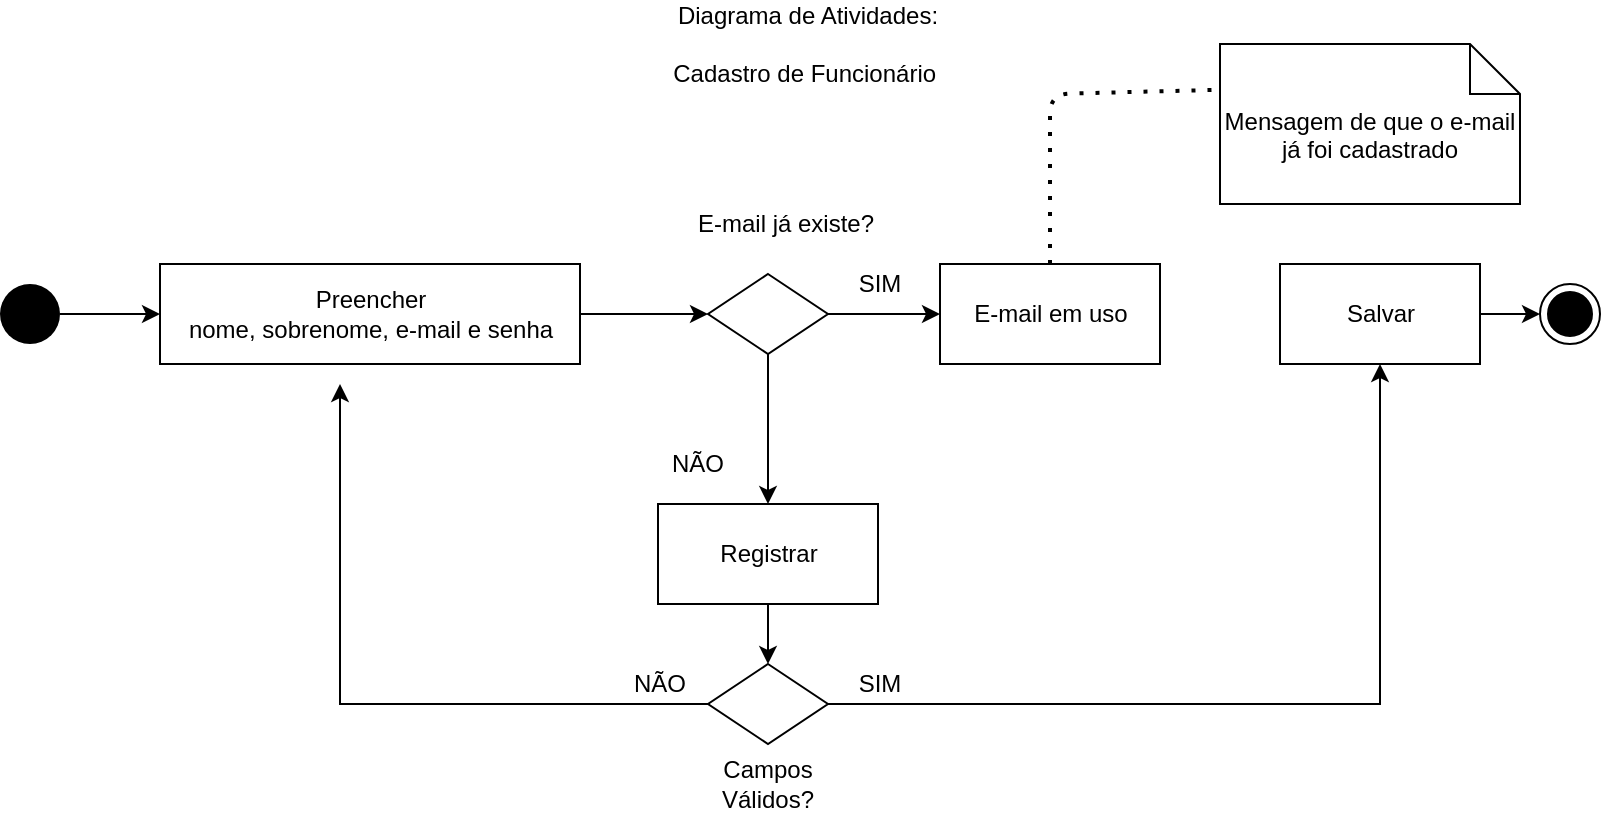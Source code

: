<mxfile version="22.0.8" type="device">
  <diagram id="XXOyx7wN-yMfLFyLkWte" name="Página-1">
    <mxGraphModel dx="880" dy="468" grid="1" gridSize="10" guides="1" tooltips="1" connect="1" arrows="1" fold="1" page="1" pageScale="1" pageWidth="827" pageHeight="1169" math="0" shadow="0">
      <root>
        <mxCell id="0" />
        <mxCell id="1" parent="0" />
        <mxCell id="4EhjEfLs3DVgd7v1uEsn-2" style="edgeStyle=orthogonalEdgeStyle;rounded=0;orthogonalLoop=1;jettySize=auto;html=1;exitX=1;exitY=0.5;exitDx=0;exitDy=0;entryX=0;entryY=0.5;entryDx=0;entryDy=0;" parent="1" source="RbHhKcOVrRznY30tw-43-1" target="4EhjEfLs3DVgd7v1uEsn-1" edge="1">
          <mxGeometry relative="1" as="geometry" />
        </mxCell>
        <mxCell id="RbHhKcOVrRznY30tw-43-1" value="" style="ellipse;fillColor=#000000;strokeColor=none;" parent="1" vertex="1">
          <mxGeometry x="10" y="170" width="30" height="30" as="geometry" />
        </mxCell>
        <mxCell id="RbHhKcOVrRznY30tw-43-2" value="" style="ellipse;html=1;shape=endState;fillColor=#000000;strokeColor=#000000;" parent="1" vertex="1">
          <mxGeometry x="780" y="170" width="30" height="30" as="geometry" />
        </mxCell>
        <mxCell id="4EhjEfLs3DVgd7v1uEsn-22" style="edgeStyle=orthogonalEdgeStyle;rounded=0;orthogonalLoop=1;jettySize=auto;html=1;exitX=0.5;exitY=1;exitDx=0;exitDy=0;entryX=0.5;entryY=0;entryDx=0;entryDy=0;" parent="1" source="RbHhKcOVrRznY30tw-43-7" target="4EhjEfLs3DVgd7v1uEsn-21" edge="1">
          <mxGeometry relative="1" as="geometry" />
        </mxCell>
        <mxCell id="RbHhKcOVrRznY30tw-43-7" value="Registrar" style="html=1;" parent="1" vertex="1">
          <mxGeometry x="339" y="280" width="110" height="50" as="geometry" />
        </mxCell>
        <mxCell id="4EhjEfLs3DVgd7v1uEsn-7" style="edgeStyle=orthogonalEdgeStyle;rounded=0;orthogonalLoop=1;jettySize=auto;html=1;entryX=0;entryY=0.5;entryDx=0;entryDy=0;" parent="1" source="RbHhKcOVrRznY30tw-43-8" target="4EhjEfLs3DVgd7v1uEsn-6" edge="1">
          <mxGeometry relative="1" as="geometry" />
        </mxCell>
        <mxCell id="4EhjEfLs3DVgd7v1uEsn-19" style="edgeStyle=orthogonalEdgeStyle;rounded=0;orthogonalLoop=1;jettySize=auto;html=1;entryX=0.5;entryY=0;entryDx=0;entryDy=0;" parent="1" source="RbHhKcOVrRznY30tw-43-8" target="RbHhKcOVrRznY30tw-43-7" edge="1">
          <mxGeometry relative="1" as="geometry" />
        </mxCell>
        <mxCell id="RbHhKcOVrRznY30tw-43-8" value="" style="rhombus;" parent="1" vertex="1">
          <mxGeometry x="364" y="165" width="60" height="40" as="geometry" />
        </mxCell>
        <mxCell id="RbHhKcOVrRznY30tw-43-9" value="Diagrama de Atividades:&lt;br&gt;&lt;br&gt;Cadastro de Funcionário&amp;nbsp;" style="text;html=1;strokeColor=none;fillColor=none;align=center;verticalAlign=middle;whiteSpace=wrap;rounded=0;" parent="1" vertex="1">
          <mxGeometry x="274" y="40" width="280" height="20" as="geometry" />
        </mxCell>
        <mxCell id="4EhjEfLs3DVgd7v1uEsn-3" style="edgeStyle=orthogonalEdgeStyle;rounded=0;orthogonalLoop=1;jettySize=auto;html=1;exitX=1;exitY=0.5;exitDx=0;exitDy=0;entryX=0;entryY=0.5;entryDx=0;entryDy=0;" parent="1" source="4EhjEfLs3DVgd7v1uEsn-1" target="RbHhKcOVrRznY30tw-43-8" edge="1">
          <mxGeometry relative="1" as="geometry" />
        </mxCell>
        <mxCell id="4EhjEfLs3DVgd7v1uEsn-1" value="Preencher &lt;br&gt;nome, sobrenome, e-mail e senha" style="html=1;" parent="1" vertex="1">
          <mxGeometry x="90" y="160" width="210" height="50" as="geometry" />
        </mxCell>
        <mxCell id="4EhjEfLs3DVgd7v1uEsn-4" value="E-mail já existe?" style="text;html=1;strokeColor=none;fillColor=none;align=center;verticalAlign=middle;whiteSpace=wrap;rounded=0;" parent="1" vertex="1">
          <mxGeometry x="350" y="130" width="106" height="20" as="geometry" />
        </mxCell>
        <mxCell id="4EhjEfLs3DVgd7v1uEsn-9" style="edgeStyle=orthogonalEdgeStyle;rounded=0;orthogonalLoop=1;jettySize=auto;html=1;entryX=0;entryY=0.5;entryDx=0;entryDy=0;" parent="1" target="RbHhKcOVrRznY30tw-43-2" edge="1">
          <mxGeometry relative="1" as="geometry">
            <mxPoint x="750" y="185" as="sourcePoint" />
          </mxGeometry>
        </mxCell>
        <mxCell id="4EhjEfLs3DVgd7v1uEsn-6" value="E-mail em uso" style="html=1;" parent="1" vertex="1">
          <mxGeometry x="480" y="160" width="110" height="50" as="geometry" />
        </mxCell>
        <mxCell id="4EhjEfLs3DVgd7v1uEsn-8" value="SIM" style="text;html=1;strokeColor=none;fillColor=none;align=center;verticalAlign=middle;whiteSpace=wrap;rounded=0;" parent="1" vertex="1">
          <mxGeometry x="430" y="160" width="40" height="20" as="geometry" />
        </mxCell>
        <mxCell id="4EhjEfLs3DVgd7v1uEsn-18" value="" style="endArrow=none;dashed=1;html=1;dashPattern=1 3;strokeWidth=2;exitX=0.5;exitY=0;exitDx=0;exitDy=0;" parent="1" source="4EhjEfLs3DVgd7v1uEsn-6" edge="1">
          <mxGeometry width="50" height="50" relative="1" as="geometry">
            <mxPoint x="510" y="150" as="sourcePoint" />
            <mxPoint x="616" y="73" as="targetPoint" />
            <Array as="points">
              <mxPoint x="535" y="75" />
            </Array>
          </mxGeometry>
        </mxCell>
        <mxCell id="4EhjEfLs3DVgd7v1uEsn-20" value="NÃO" style="text;html=1;strokeColor=none;fillColor=none;align=center;verticalAlign=middle;whiteSpace=wrap;rounded=0;" parent="1" vertex="1">
          <mxGeometry x="339" y="250" width="40" height="20" as="geometry" />
        </mxCell>
        <mxCell id="4EhjEfLs3DVgd7v1uEsn-27" style="edgeStyle=orthogonalEdgeStyle;rounded=0;orthogonalLoop=1;jettySize=auto;html=1;entryX=0.5;entryY=1;entryDx=0;entryDy=0;" parent="1" source="4EhjEfLs3DVgd7v1uEsn-21" target="4EhjEfLs3DVgd7v1uEsn-24" edge="1">
          <mxGeometry relative="1" as="geometry" />
        </mxCell>
        <mxCell id="4EhjEfLs3DVgd7v1uEsn-30" style="edgeStyle=orthogonalEdgeStyle;rounded=0;orthogonalLoop=1;jettySize=auto;html=1;exitX=0;exitY=0.5;exitDx=0;exitDy=0;" parent="1" source="4EhjEfLs3DVgd7v1uEsn-21" edge="1">
          <mxGeometry relative="1" as="geometry">
            <Array as="points">
              <mxPoint x="180" y="380" />
            </Array>
            <mxPoint x="180" y="220" as="targetPoint" />
          </mxGeometry>
        </mxCell>
        <mxCell id="4EhjEfLs3DVgd7v1uEsn-21" value="" style="rhombus;" parent="1" vertex="1">
          <mxGeometry x="364" y="360" width="60" height="40" as="geometry" />
        </mxCell>
        <mxCell id="4EhjEfLs3DVgd7v1uEsn-23" value="Campos Válidos?" style="text;html=1;strokeColor=none;fillColor=none;align=center;verticalAlign=middle;whiteSpace=wrap;rounded=0;" parent="1" vertex="1">
          <mxGeometry x="374" y="410" width="40" height="20" as="geometry" />
        </mxCell>
        <mxCell id="4EhjEfLs3DVgd7v1uEsn-24" value="Salvar" style="html=1;" parent="1" vertex="1">
          <mxGeometry x="650" y="160" width="100" height="50" as="geometry" />
        </mxCell>
        <mxCell id="4EhjEfLs3DVgd7v1uEsn-28" style="edgeStyle=orthogonalEdgeStyle;rounded=0;orthogonalLoop=1;jettySize=auto;html=1;exitX=0.5;exitY=1;exitDx=0;exitDy=0;" parent="1" source="4EhjEfLs3DVgd7v1uEsn-23" target="4EhjEfLs3DVgd7v1uEsn-23" edge="1">
          <mxGeometry relative="1" as="geometry" />
        </mxCell>
        <mxCell id="4EhjEfLs3DVgd7v1uEsn-29" value="SIM" style="text;html=1;strokeColor=none;fillColor=none;align=center;verticalAlign=middle;whiteSpace=wrap;rounded=0;" parent="1" vertex="1">
          <mxGeometry x="430" y="360" width="40" height="20" as="geometry" />
        </mxCell>
        <mxCell id="4EhjEfLs3DVgd7v1uEsn-31" value="NÃO" style="text;html=1;strokeColor=none;fillColor=none;align=center;verticalAlign=middle;whiteSpace=wrap;rounded=0;" parent="1" vertex="1">
          <mxGeometry x="320" y="360" width="40" height="20" as="geometry" />
        </mxCell>
        <mxCell id="4EhjEfLs3DVgd7v1uEsn-38" value="Mensagem de que o e-mail já foi cadastrado" style="shape=note2;boundedLbl=1;whiteSpace=wrap;html=1;size=25;verticalAlign=top;align=center;" parent="1" vertex="1">
          <mxGeometry x="620" y="50" width="150" height="80" as="geometry" />
        </mxCell>
      </root>
    </mxGraphModel>
  </diagram>
</mxfile>
